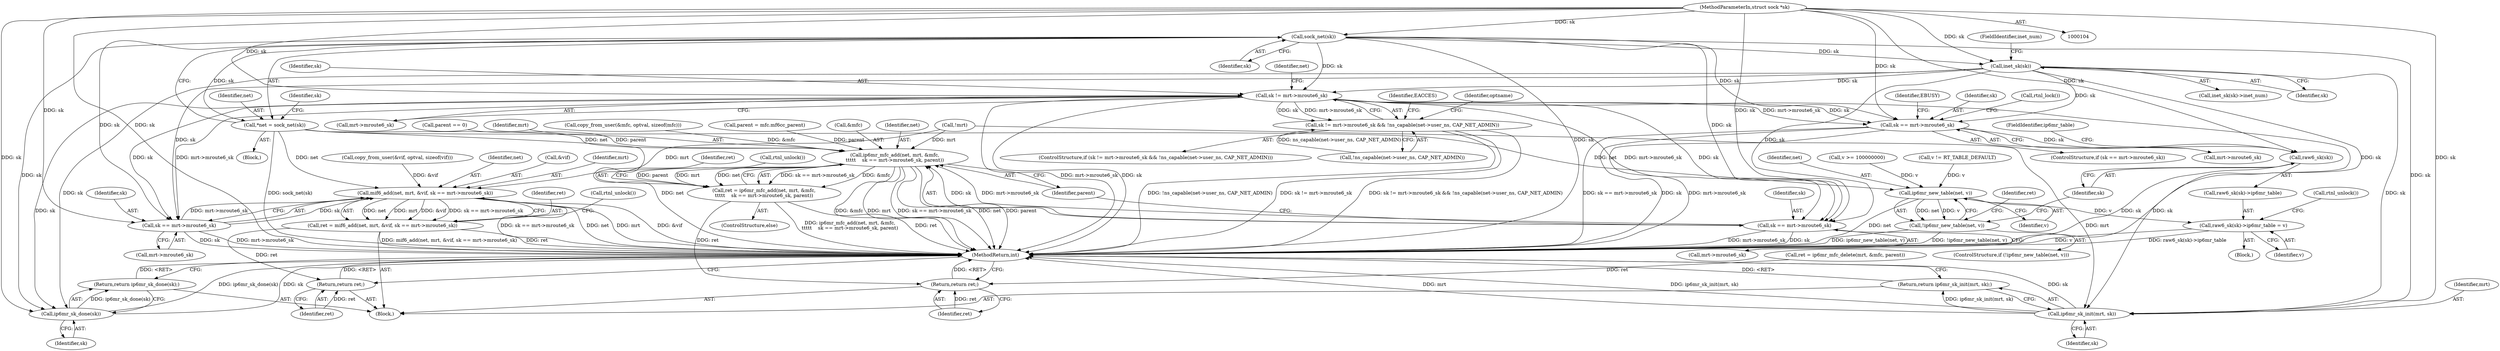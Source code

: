 digraph "0_linux_99253eb750fda6a644d5188fb26c43bad8d5a745_0@pointer" {
"1000121" [label="(Call,sock_net(sk))"];
"1000105" [label="(MethodParameterIn,struct sock *sk)"];
"1000119" [label="(Call,*net = sock_net(sk))"];
"1000218" [label="(Call,mif6_add(net, mrt, &vif, sk == mrt->mroute6_sk))"];
"1000216" [label="(Call,ret = mif6_add(net, mrt, &vif, sk == mrt->mroute6_sk))"];
"1000229" [label="(Return,return ret;)"];
"1000314" [label="(Call,ip6mr_mfc_add(net, mrt, &mfc,\n\t\t\t\t\t    sk == mrt->mroute6_sk, parent))"];
"1000312" [label="(Call,ret = ip6mr_mfc_add(net, mrt, &mfc,\n\t\t\t\t\t    sk == mrt->mroute6_sk, parent))"];
"1000326" [label="(Return,return ret;)"];
"1000450" [label="(Call,ip6mr_new_table(net, v))"];
"1000449" [label="(Call,!ip6mr_new_table(net, v))"];
"1000457" [label="(Call,raw6_sk(sk)->ip6mr_table = v)"];
"1000133" [label="(Call,inet_sk(sk))"];
"1000153" [label="(Call,sk != mrt->mroute6_sk)"];
"1000152" [label="(Call,sk != mrt->mroute6_sk && !ns_capable(net->user_ns, CAP_NET_ADMIN))"];
"1000180" [label="(Call,ip6mr_sk_init(mrt, sk))"];
"1000179" [label="(Return,return ip6mr_sk_init(mrt, sk);)"];
"1000185" [label="(Call,ip6mr_sk_done(sk))"];
"1000184" [label="(Return,return ip6mr_sk_done(sk);)"];
"1000223" [label="(Call,sk == mrt->mroute6_sk)"];
"1000319" [label="(Call,sk == mrt->mroute6_sk)"];
"1000436" [label="(Call,sk == mrt->mroute6_sk)"];
"1000459" [label="(Call,raw6_sk(sk))"];
"1000443" [label="(Identifier,EBUSY)"];
"1000219" [label="(Identifier,net)"];
"1000218" [label="(Call,mif6_add(net, mrt, &vif, sk == mrt->mroute6_sk))"];
"1000457" [label="(Call,raw6_sk(sk)->ip6mr_table = v)"];
"1000314" [label="(Call,ip6mr_mfc_add(net, mrt, &mfc,\n\t\t\t\t\t    sk == mrt->mroute6_sk, parent))"];
"1000217" [label="(Identifier,ret)"];
"1000221" [label="(Call,&vif)"];
"1000321" [label="(Call,mrt->mroute6_sk)"];
"1000161" [label="(Identifier,net)"];
"1000119" [label="(Call,*net = sock_net(sk))"];
"1000426" [label="(Call,v != RT_TABLE_DEFAULT)"];
"1000311" [label="(ControlStructure,else)"];
"1000158" [label="(Call,!ns_capable(net->user_ns, CAP_NET_ADMIN))"];
"1000463" [label="(Call,rtnl_unlock())"];
"1000454" [label="(Identifier,ret)"];
"1000438" [label="(Call,mrt->mroute6_sk)"];
"1000317" [label="(Call,&mfc)"];
"1000436" [label="(Call,sk == mrt->mroute6_sk)"];
"1000216" [label="(Call,ret = mif6_add(net, mrt, &vif, sk == mrt->mroute6_sk))"];
"1000169" [label="(Block,)"];
"1000325" [label="(Call,rtnl_unlock())"];
"1000320" [label="(Identifier,sk)"];
"1000462" [label="(Identifier,v)"];
"1000460" [label="(Identifier,sk)"];
"1000105" [label="(MethodParameterIn,struct sock *sk)"];
"1000437" [label="(Identifier,sk)"];
"1000451" [label="(Identifier,net)"];
"1000461" [label="(FieldIdentifier,ip6mr_table)"];
"1000120" [label="(Identifier,net)"];
"1000132" [label="(Call,inet_sk(sk)->inet_num)"];
"1000230" [label="(Identifier,ret)"];
"1000224" [label="(Identifier,sk)"];
"1000324" [label="(Identifier,parent)"];
"1000180" [label="(Call,ip6mr_sk_init(mrt, sk))"];
"1000435" [label="(ControlStructure,if (sk == mrt->mroute6_sk))"];
"1000312" [label="(Call,ret = ip6mr_mfc_add(net, mrt, &mfc,\n\t\t\t\t\t    sk == mrt->mroute6_sk, parent))"];
"1000122" [label="(Identifier,sk)"];
"1000290" [label="(Call,parent = mfc.mf6cc_parent)"];
"1000326" [label="(Return,return ret;)"];
"1000448" [label="(ControlStructure,if (!ip6mr_new_table(net, v)))"];
"1000450" [label="(Call,ip6mr_new_table(net, v))"];
"1000134" [label="(Identifier,sk)"];
"1000155" [label="(Call,mrt->mroute6_sk)"];
"1000313" [label="(Identifier,ret)"];
"1000220" [label="(Identifier,mrt)"];
"1000186" [label="(Identifier,sk)"];
"1000185" [label="(Call,ip6mr_sk_done(sk))"];
"1000141" [label="(Call,!mrt)"];
"1000315" [label="(Identifier,net)"];
"1000287" [label="(Call,parent == 0)"];
"1000470" [label="(MethodReturn,int)"];
"1000135" [label="(FieldIdentifier,inet_num)"];
"1000166" [label="(Identifier,EACCES)"];
"1000429" [label="(Call,v >= 100000000)"];
"1000128" [label="(Identifier,sk)"];
"1000168" [label="(Identifier,optname)"];
"1000181" [label="(Identifier,mrt)"];
"1000133" [label="(Call,inet_sk(sk))"];
"1000458" [label="(Call,raw6_sk(sk)->ip6mr_table)"];
"1000228" [label="(Call,rtnl_unlock())"];
"1000304" [label="(Call,ret = ip6mr_mfc_delete(mrt, &mfc, parent))"];
"1000184" [label="(Return,return ip6mr_sk_done(sk);)"];
"1000444" [label="(Call,rtnl_lock())"];
"1000223" [label="(Call,sk == mrt->mroute6_sk)"];
"1000109" [label="(Block,)"];
"1000319" [label="(Call,sk == mrt->mroute6_sk)"];
"1000327" [label="(Identifier,ret)"];
"1000152" [label="(Call,sk != mrt->mroute6_sk && !ns_capable(net->user_ns, CAP_NET_ADMIN))"];
"1000225" [label="(Call,mrt->mroute6_sk)"];
"1000405" [label="(Block,)"];
"1000449" [label="(Call,!ip6mr_new_table(net, v))"];
"1000154" [label="(Identifier,sk)"];
"1000452" [label="(Identifier,v)"];
"1000182" [label="(Identifier,sk)"];
"1000121" [label="(Call,sock_net(sk))"];
"1000197" [label="(Call,copy_from_user(&vif, optval, sizeof(vif)))"];
"1000179" [label="(Return,return ip6mr_sk_init(mrt, sk);)"];
"1000153" [label="(Call,sk != mrt->mroute6_sk)"];
"1000459" [label="(Call,raw6_sk(sk))"];
"1000316" [label="(Identifier,mrt)"];
"1000277" [label="(Call,copy_from_user(&mfc, optval, sizeof(mfc)))"];
"1000151" [label="(ControlStructure,if (sk != mrt->mroute6_sk && !ns_capable(net->user_ns, CAP_NET_ADMIN)))"];
"1000229" [label="(Return,return ret;)"];
"1000121" -> "1000119"  [label="AST: "];
"1000121" -> "1000122"  [label="CFG: "];
"1000122" -> "1000121"  [label="AST: "];
"1000119" -> "1000121"  [label="CFG: "];
"1000121" -> "1000470"  [label="DDG: sk"];
"1000121" -> "1000119"  [label="DDG: sk"];
"1000105" -> "1000121"  [label="DDG: sk"];
"1000121" -> "1000133"  [label="DDG: sk"];
"1000121" -> "1000153"  [label="DDG: sk"];
"1000121" -> "1000180"  [label="DDG: sk"];
"1000121" -> "1000185"  [label="DDG: sk"];
"1000121" -> "1000223"  [label="DDG: sk"];
"1000121" -> "1000319"  [label="DDG: sk"];
"1000121" -> "1000436"  [label="DDG: sk"];
"1000105" -> "1000104"  [label="AST: "];
"1000105" -> "1000470"  [label="DDG: sk"];
"1000105" -> "1000133"  [label="DDG: sk"];
"1000105" -> "1000153"  [label="DDG: sk"];
"1000105" -> "1000180"  [label="DDG: sk"];
"1000105" -> "1000185"  [label="DDG: sk"];
"1000105" -> "1000223"  [label="DDG: sk"];
"1000105" -> "1000319"  [label="DDG: sk"];
"1000105" -> "1000436"  [label="DDG: sk"];
"1000105" -> "1000459"  [label="DDG: sk"];
"1000119" -> "1000109"  [label="AST: "];
"1000120" -> "1000119"  [label="AST: "];
"1000128" -> "1000119"  [label="CFG: "];
"1000119" -> "1000470"  [label="DDG: sock_net(sk)"];
"1000119" -> "1000470"  [label="DDG: net"];
"1000119" -> "1000218"  [label="DDG: net"];
"1000119" -> "1000314"  [label="DDG: net"];
"1000119" -> "1000450"  [label="DDG: net"];
"1000218" -> "1000216"  [label="AST: "];
"1000218" -> "1000223"  [label="CFG: "];
"1000219" -> "1000218"  [label="AST: "];
"1000220" -> "1000218"  [label="AST: "];
"1000221" -> "1000218"  [label="AST: "];
"1000223" -> "1000218"  [label="AST: "];
"1000216" -> "1000218"  [label="CFG: "];
"1000218" -> "1000470"  [label="DDG: &vif"];
"1000218" -> "1000470"  [label="DDG: sk == mrt->mroute6_sk"];
"1000218" -> "1000470"  [label="DDG: net"];
"1000218" -> "1000470"  [label="DDG: mrt"];
"1000218" -> "1000216"  [label="DDG: net"];
"1000218" -> "1000216"  [label="DDG: mrt"];
"1000218" -> "1000216"  [label="DDG: &vif"];
"1000218" -> "1000216"  [label="DDG: sk == mrt->mroute6_sk"];
"1000141" -> "1000218"  [label="DDG: mrt"];
"1000197" -> "1000218"  [label="DDG: &vif"];
"1000223" -> "1000218"  [label="DDG: sk"];
"1000223" -> "1000218"  [label="DDG: mrt->mroute6_sk"];
"1000216" -> "1000169"  [label="AST: "];
"1000217" -> "1000216"  [label="AST: "];
"1000228" -> "1000216"  [label="CFG: "];
"1000216" -> "1000470"  [label="DDG: ret"];
"1000216" -> "1000470"  [label="DDG: mif6_add(net, mrt, &vif, sk == mrt->mroute6_sk)"];
"1000216" -> "1000229"  [label="DDG: ret"];
"1000229" -> "1000169"  [label="AST: "];
"1000229" -> "1000230"  [label="CFG: "];
"1000230" -> "1000229"  [label="AST: "];
"1000470" -> "1000229"  [label="CFG: "];
"1000229" -> "1000470"  [label="DDG: <RET>"];
"1000230" -> "1000229"  [label="DDG: ret"];
"1000314" -> "1000312"  [label="AST: "];
"1000314" -> "1000324"  [label="CFG: "];
"1000315" -> "1000314"  [label="AST: "];
"1000316" -> "1000314"  [label="AST: "];
"1000317" -> "1000314"  [label="AST: "];
"1000319" -> "1000314"  [label="AST: "];
"1000324" -> "1000314"  [label="AST: "];
"1000312" -> "1000314"  [label="CFG: "];
"1000314" -> "1000470"  [label="DDG: net"];
"1000314" -> "1000470"  [label="DDG: mrt"];
"1000314" -> "1000470"  [label="DDG: sk == mrt->mroute6_sk"];
"1000314" -> "1000470"  [label="DDG: parent"];
"1000314" -> "1000470"  [label="DDG: &mfc"];
"1000314" -> "1000312"  [label="DDG: sk == mrt->mroute6_sk"];
"1000314" -> "1000312"  [label="DDG: &mfc"];
"1000314" -> "1000312"  [label="DDG: parent"];
"1000314" -> "1000312"  [label="DDG: mrt"];
"1000314" -> "1000312"  [label="DDG: net"];
"1000141" -> "1000314"  [label="DDG: mrt"];
"1000277" -> "1000314"  [label="DDG: &mfc"];
"1000319" -> "1000314"  [label="DDG: sk"];
"1000319" -> "1000314"  [label="DDG: mrt->mroute6_sk"];
"1000290" -> "1000314"  [label="DDG: parent"];
"1000287" -> "1000314"  [label="DDG: parent"];
"1000312" -> "1000311"  [label="AST: "];
"1000313" -> "1000312"  [label="AST: "];
"1000325" -> "1000312"  [label="CFG: "];
"1000312" -> "1000470"  [label="DDG: ret"];
"1000312" -> "1000470"  [label="DDG: ip6mr_mfc_add(net, mrt, &mfc,\n\t\t\t\t\t    sk == mrt->mroute6_sk, parent)"];
"1000312" -> "1000326"  [label="DDG: ret"];
"1000326" -> "1000169"  [label="AST: "];
"1000326" -> "1000327"  [label="CFG: "];
"1000327" -> "1000326"  [label="AST: "];
"1000470" -> "1000326"  [label="CFG: "];
"1000326" -> "1000470"  [label="DDG: <RET>"];
"1000327" -> "1000326"  [label="DDG: ret"];
"1000304" -> "1000326"  [label="DDG: ret"];
"1000450" -> "1000449"  [label="AST: "];
"1000450" -> "1000452"  [label="CFG: "];
"1000451" -> "1000450"  [label="AST: "];
"1000452" -> "1000450"  [label="AST: "];
"1000449" -> "1000450"  [label="CFG: "];
"1000450" -> "1000470"  [label="DDG: net"];
"1000450" -> "1000449"  [label="DDG: net"];
"1000450" -> "1000449"  [label="DDG: v"];
"1000426" -> "1000450"  [label="DDG: v"];
"1000429" -> "1000450"  [label="DDG: v"];
"1000450" -> "1000457"  [label="DDG: v"];
"1000449" -> "1000448"  [label="AST: "];
"1000454" -> "1000449"  [label="CFG: "];
"1000460" -> "1000449"  [label="CFG: "];
"1000449" -> "1000470"  [label="DDG: ip6mr_new_table(net, v)"];
"1000449" -> "1000470"  [label="DDG: !ip6mr_new_table(net, v)"];
"1000457" -> "1000405"  [label="AST: "];
"1000457" -> "1000462"  [label="CFG: "];
"1000458" -> "1000457"  [label="AST: "];
"1000462" -> "1000457"  [label="AST: "];
"1000463" -> "1000457"  [label="CFG: "];
"1000457" -> "1000470"  [label="DDG: raw6_sk(sk)->ip6mr_table"];
"1000457" -> "1000470"  [label="DDG: v"];
"1000133" -> "1000132"  [label="AST: "];
"1000133" -> "1000134"  [label="CFG: "];
"1000134" -> "1000133"  [label="AST: "];
"1000135" -> "1000133"  [label="CFG: "];
"1000133" -> "1000470"  [label="DDG: sk"];
"1000133" -> "1000153"  [label="DDG: sk"];
"1000133" -> "1000180"  [label="DDG: sk"];
"1000133" -> "1000185"  [label="DDG: sk"];
"1000133" -> "1000223"  [label="DDG: sk"];
"1000133" -> "1000319"  [label="DDG: sk"];
"1000133" -> "1000436"  [label="DDG: sk"];
"1000153" -> "1000152"  [label="AST: "];
"1000153" -> "1000155"  [label="CFG: "];
"1000154" -> "1000153"  [label="AST: "];
"1000155" -> "1000153"  [label="AST: "];
"1000161" -> "1000153"  [label="CFG: "];
"1000152" -> "1000153"  [label="CFG: "];
"1000153" -> "1000470"  [label="DDG: mrt->mroute6_sk"];
"1000153" -> "1000470"  [label="DDG: sk"];
"1000153" -> "1000152"  [label="DDG: sk"];
"1000153" -> "1000152"  [label="DDG: mrt->mroute6_sk"];
"1000153" -> "1000180"  [label="DDG: sk"];
"1000153" -> "1000185"  [label="DDG: sk"];
"1000153" -> "1000223"  [label="DDG: sk"];
"1000153" -> "1000223"  [label="DDG: mrt->mroute6_sk"];
"1000153" -> "1000319"  [label="DDG: sk"];
"1000153" -> "1000319"  [label="DDG: mrt->mroute6_sk"];
"1000153" -> "1000436"  [label="DDG: sk"];
"1000153" -> "1000436"  [label="DDG: mrt->mroute6_sk"];
"1000152" -> "1000151"  [label="AST: "];
"1000152" -> "1000158"  [label="CFG: "];
"1000158" -> "1000152"  [label="AST: "];
"1000166" -> "1000152"  [label="CFG: "];
"1000168" -> "1000152"  [label="CFG: "];
"1000152" -> "1000470"  [label="DDG: sk != mrt->mroute6_sk && !ns_capable(net->user_ns, CAP_NET_ADMIN)"];
"1000152" -> "1000470"  [label="DDG: !ns_capable(net->user_ns, CAP_NET_ADMIN)"];
"1000152" -> "1000470"  [label="DDG: sk != mrt->mroute6_sk"];
"1000158" -> "1000152"  [label="DDG: ns_capable(net->user_ns, CAP_NET_ADMIN)"];
"1000180" -> "1000179"  [label="AST: "];
"1000180" -> "1000182"  [label="CFG: "];
"1000181" -> "1000180"  [label="AST: "];
"1000182" -> "1000180"  [label="AST: "];
"1000179" -> "1000180"  [label="CFG: "];
"1000180" -> "1000470"  [label="DDG: sk"];
"1000180" -> "1000470"  [label="DDG: mrt"];
"1000180" -> "1000470"  [label="DDG: ip6mr_sk_init(mrt, sk)"];
"1000180" -> "1000179"  [label="DDG: ip6mr_sk_init(mrt, sk)"];
"1000141" -> "1000180"  [label="DDG: mrt"];
"1000179" -> "1000169"  [label="AST: "];
"1000470" -> "1000179"  [label="CFG: "];
"1000179" -> "1000470"  [label="DDG: <RET>"];
"1000185" -> "1000184"  [label="AST: "];
"1000185" -> "1000186"  [label="CFG: "];
"1000186" -> "1000185"  [label="AST: "];
"1000184" -> "1000185"  [label="CFG: "];
"1000185" -> "1000470"  [label="DDG: sk"];
"1000185" -> "1000470"  [label="DDG: ip6mr_sk_done(sk)"];
"1000185" -> "1000184"  [label="DDG: ip6mr_sk_done(sk)"];
"1000184" -> "1000169"  [label="AST: "];
"1000470" -> "1000184"  [label="CFG: "];
"1000184" -> "1000470"  [label="DDG: <RET>"];
"1000223" -> "1000225"  [label="CFG: "];
"1000224" -> "1000223"  [label="AST: "];
"1000225" -> "1000223"  [label="AST: "];
"1000223" -> "1000470"  [label="DDG: mrt->mroute6_sk"];
"1000223" -> "1000470"  [label="DDG: sk"];
"1000319" -> "1000321"  [label="CFG: "];
"1000320" -> "1000319"  [label="AST: "];
"1000321" -> "1000319"  [label="AST: "];
"1000324" -> "1000319"  [label="CFG: "];
"1000319" -> "1000470"  [label="DDG: mrt->mroute6_sk"];
"1000319" -> "1000470"  [label="DDG: sk"];
"1000436" -> "1000435"  [label="AST: "];
"1000436" -> "1000438"  [label="CFG: "];
"1000437" -> "1000436"  [label="AST: "];
"1000438" -> "1000436"  [label="AST: "];
"1000443" -> "1000436"  [label="CFG: "];
"1000444" -> "1000436"  [label="CFG: "];
"1000436" -> "1000470"  [label="DDG: sk == mrt->mroute6_sk"];
"1000436" -> "1000470"  [label="DDG: sk"];
"1000436" -> "1000470"  [label="DDG: mrt->mroute6_sk"];
"1000436" -> "1000459"  [label="DDG: sk"];
"1000459" -> "1000458"  [label="AST: "];
"1000459" -> "1000460"  [label="CFG: "];
"1000460" -> "1000459"  [label="AST: "];
"1000461" -> "1000459"  [label="CFG: "];
"1000459" -> "1000470"  [label="DDG: sk"];
}
